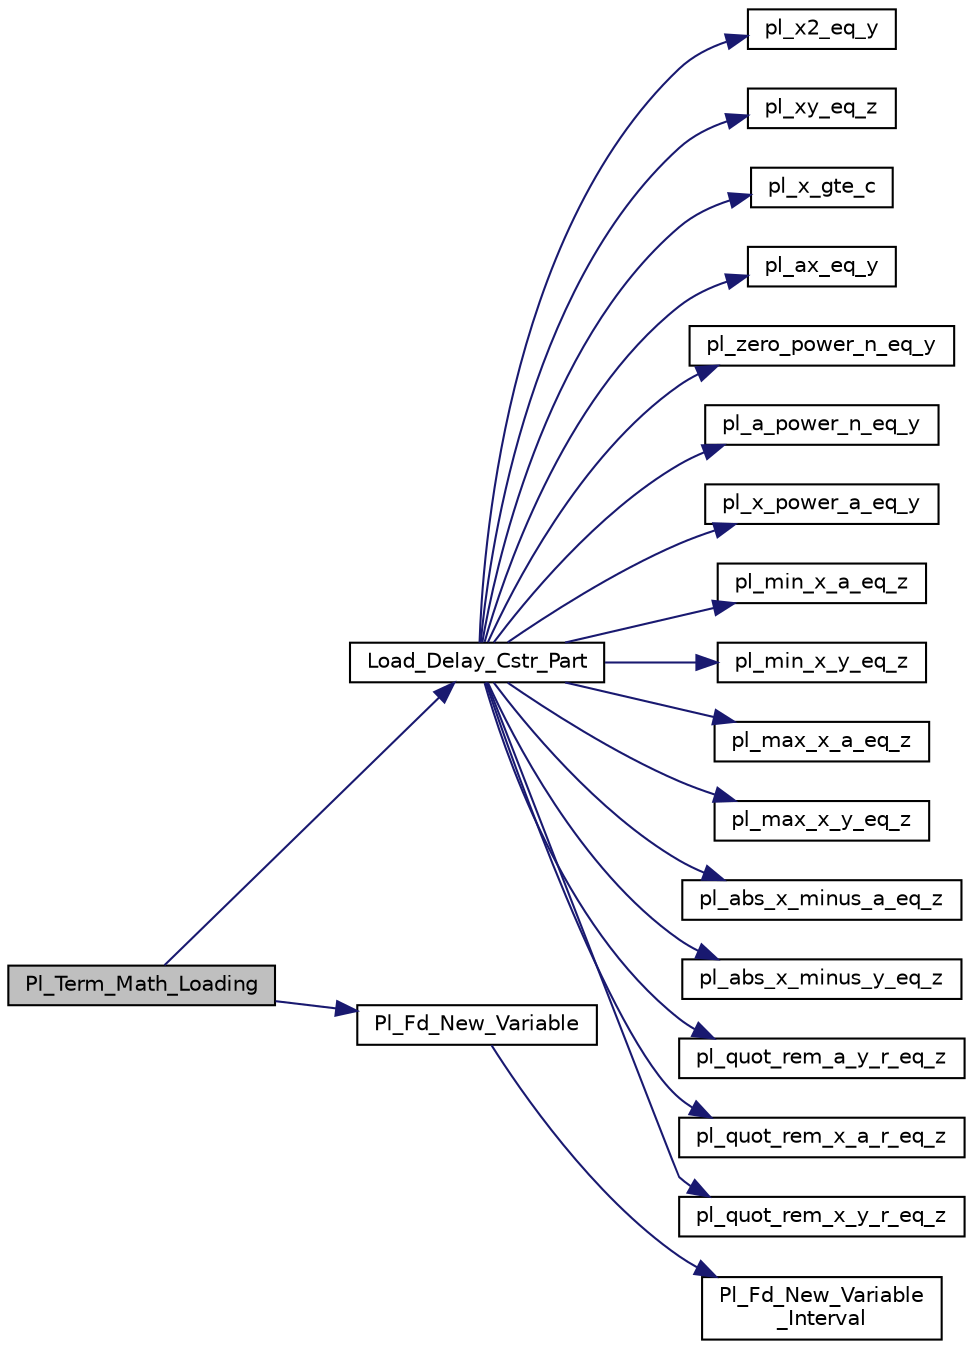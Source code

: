 digraph "Pl_Term_Math_Loading"
{
  edge [fontname="Helvetica",fontsize="10",labelfontname="Helvetica",labelfontsize="10"];
  node [fontname="Helvetica",fontsize="10",shape=record];
  rankdir="LR";
  Node1 [label="Pl_Term_Math_Loading",height=0.2,width=0.4,color="black", fillcolor="grey75", style="filled", fontcolor="black"];
  Node1 -> Node2 [color="midnightblue",fontsize="10",style="solid",fontname="Helvetica"];
  Node2 [label="Load_Delay_Cstr_Part",height=0.2,width=0.4,color="black", fillcolor="white", style="filled",URL="$math__supp_8c.html#a7751ec567e2d7ca75bf7f6540153c456"];
  Node2 -> Node3 [color="midnightblue",fontsize="10",style="solid",fontname="Helvetica"];
  Node3 [label="pl_x2_eq_y",height=0.2,width=0.4,color="black", fillcolor="white", style="filled",URL="$math__supp_8h.html#a24f80b277ef7ff853889d32335c0b117"];
  Node2 -> Node4 [color="midnightblue",fontsize="10",style="solid",fontname="Helvetica"];
  Node4 [label="pl_xy_eq_z",height=0.2,width=0.4,color="black", fillcolor="white", style="filled",URL="$math__supp_8h.html#a1fc6ec23c504529a5922cbc77a312c99"];
  Node2 -> Node5 [color="midnightblue",fontsize="10",style="solid",fontname="Helvetica"];
  Node5 [label="pl_x_gte_c",height=0.2,width=0.4,color="black", fillcolor="white", style="filled",URL="$math__supp_8h.html#ac8bed75cfa137ab178ee705590086258"];
  Node2 -> Node6 [color="midnightblue",fontsize="10",style="solid",fontname="Helvetica"];
  Node6 [label="pl_ax_eq_y",height=0.2,width=0.4,color="black", fillcolor="white", style="filled",URL="$math__supp_8h.html#a311300d1abfa8f368582b8a28d014fbf"];
  Node2 -> Node7 [color="midnightblue",fontsize="10",style="solid",fontname="Helvetica"];
  Node7 [label="pl_zero_power_n_eq_y",height=0.2,width=0.4,color="black", fillcolor="white", style="filled",URL="$math__supp_8h.html#a130defdc6830007adf0f87a982f5fc2f"];
  Node2 -> Node8 [color="midnightblue",fontsize="10",style="solid",fontname="Helvetica"];
  Node8 [label="pl_a_power_n_eq_y",height=0.2,width=0.4,color="black", fillcolor="white", style="filled",URL="$math__supp_8h.html#a7126a1dc1c94e628b545fcf43489de34"];
  Node2 -> Node9 [color="midnightblue",fontsize="10",style="solid",fontname="Helvetica"];
  Node9 [label="pl_x_power_a_eq_y",height=0.2,width=0.4,color="black", fillcolor="white", style="filled",URL="$math__supp_8h.html#ab2305245fdf5e83cfaecf45b08b3707b"];
  Node2 -> Node10 [color="midnightblue",fontsize="10",style="solid",fontname="Helvetica"];
  Node10 [label="pl_min_x_a_eq_z",height=0.2,width=0.4,color="black", fillcolor="white", style="filled",URL="$math__supp_8h.html#aa565ea84ed168c653c0254594a962fe0"];
  Node2 -> Node11 [color="midnightblue",fontsize="10",style="solid",fontname="Helvetica"];
  Node11 [label="pl_min_x_y_eq_z",height=0.2,width=0.4,color="black", fillcolor="white", style="filled",URL="$math__supp_8h.html#ab87db44b6202a515960b3f1e2b080701"];
  Node2 -> Node12 [color="midnightblue",fontsize="10",style="solid",fontname="Helvetica"];
  Node12 [label="pl_max_x_a_eq_z",height=0.2,width=0.4,color="black", fillcolor="white", style="filled",URL="$math__supp_8h.html#aa96fb16b05e08f47f9fc55bc3a5d01ac"];
  Node2 -> Node13 [color="midnightblue",fontsize="10",style="solid",fontname="Helvetica"];
  Node13 [label="pl_max_x_y_eq_z",height=0.2,width=0.4,color="black", fillcolor="white", style="filled",URL="$math__supp_8h.html#a28d1561d4db6e8bbc59cad5dde50b55b"];
  Node2 -> Node14 [color="midnightblue",fontsize="10",style="solid",fontname="Helvetica"];
  Node14 [label="pl_abs_x_minus_a_eq_z",height=0.2,width=0.4,color="black", fillcolor="white", style="filled",URL="$math__supp_8h.html#a698818f3b20c25ed4648bfd2b606042b"];
  Node2 -> Node15 [color="midnightblue",fontsize="10",style="solid",fontname="Helvetica"];
  Node15 [label="pl_abs_x_minus_y_eq_z",height=0.2,width=0.4,color="black", fillcolor="white", style="filled",URL="$math__supp_8h.html#a225ba186224797c3362ef68257a5db62"];
  Node2 -> Node16 [color="midnightblue",fontsize="10",style="solid",fontname="Helvetica"];
  Node16 [label="pl_quot_rem_a_y_r_eq_z",height=0.2,width=0.4,color="black", fillcolor="white", style="filled",URL="$math__supp_8h.html#a3f7c003191dd226b816c5141a77a266f"];
  Node2 -> Node17 [color="midnightblue",fontsize="10",style="solid",fontname="Helvetica"];
  Node17 [label="pl_quot_rem_x_a_r_eq_z",height=0.2,width=0.4,color="black", fillcolor="white", style="filled",URL="$math__supp_8h.html#ab953f75904b9eac860c3b736faacbb4c"];
  Node2 -> Node18 [color="midnightblue",fontsize="10",style="solid",fontname="Helvetica"];
  Node18 [label="pl_quot_rem_x_y_r_eq_z",height=0.2,width=0.4,color="black", fillcolor="white", style="filled",URL="$math__supp_8h.html#a36fb211f25fda14ff74cc20715f02858"];
  Node1 -> Node19 [color="midnightblue",fontsize="10",style="solid",fontname="Helvetica"];
  Node19 [label="Pl_Fd_New_Variable",height=0.2,width=0.4,color="black", fillcolor="white", style="filled",URL="$fd__inst_8c.html#a7d6ccb6d4d5bccb8a9c36da8613efa2d"];
  Node19 -> Node20 [color="midnightblue",fontsize="10",style="solid",fontname="Helvetica"];
  Node20 [label="Pl_Fd_New_Variable\l_Interval",height=0.2,width=0.4,color="black", fillcolor="white", style="filled",URL="$fd__inst_8c.html#a43fa5b49f9a8fff4a81c9862bcf38e14"];
}
